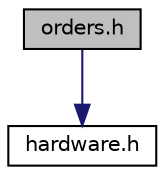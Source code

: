 digraph "orders.h"
{
 // LATEX_PDF_SIZE
  edge [fontname="Helvetica",fontsize="10",labelfontname="Helvetica",labelfontsize="10"];
  node [fontname="Helvetica",fontsize="10",shape=record];
  Node1 [label="orders.h",height=0.2,width=0.4,color="black", fillcolor="grey75", style="filled", fontcolor="black",tooltip="Declaration of order functions and arrays."];
  Node1 -> Node2 [color="midnightblue",fontsize="10",style="solid",fontname="Helvetica"];
  Node2 [label="hardware.h",height=0.2,width=0.4,color="black", fillcolor="white", style="filled",URL="$hardware_8h.html",tooltip="Driver for the elevator hardware."];
}
